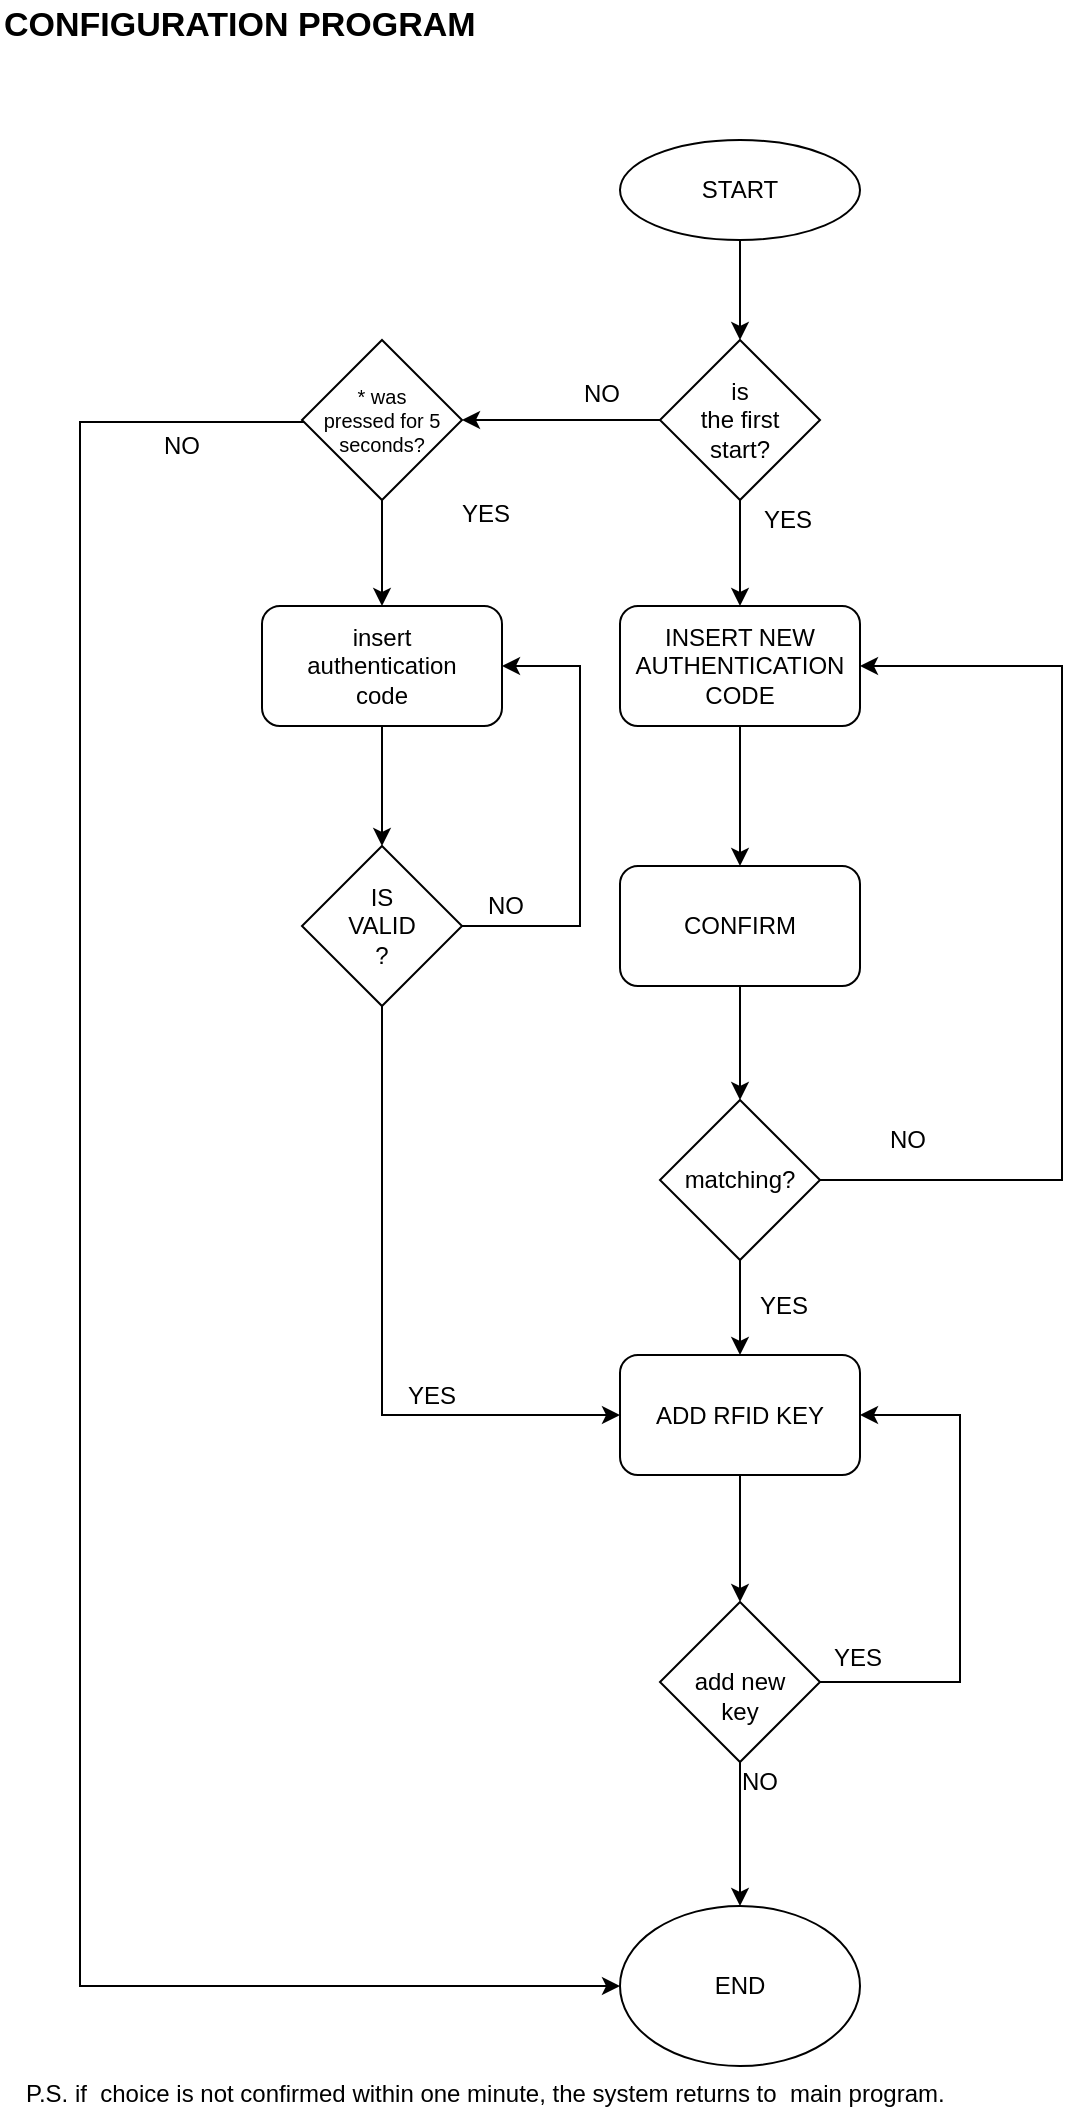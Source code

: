 <mxfile version="11.1.2" type="github"><diagram id="GzJ5kb_HZyxEJcBnKKYt" name="Page-1"><mxGraphModel dx="2031" dy="1061" grid="1" gridSize="10" guides="1" tooltips="1" connect="1" arrows="1" fold="1" page="1" pageScale="1" pageWidth="827" pageHeight="1169" math="0" shadow="0"><root><mxCell id="0"/><mxCell id="1" parent="0"/><mxCell id="JQCsbGnRsWV4-WamZks8-3" style="edgeStyle=orthogonalEdgeStyle;rounded=0;orthogonalLoop=1;jettySize=auto;html=1;entryX=0.5;entryY=0;entryDx=0;entryDy=0;" parent="1" source="JQCsbGnRsWV4-WamZks8-1" target="JQCsbGnRsWV4-WamZks8-2" edge="1"><mxGeometry relative="1" as="geometry"/></mxCell><mxCell id="JQCsbGnRsWV4-WamZks8-1" value="START" style="ellipse;whiteSpace=wrap;html=1;" parent="1" vertex="1"><mxGeometry x="390" y="147" width="120" height="50" as="geometry"/></mxCell><mxCell id="JQCsbGnRsWV4-WamZks8-8" style="edgeStyle=orthogonalEdgeStyle;rounded=0;orthogonalLoop=1;jettySize=auto;html=1;exitX=0.5;exitY=1;exitDx=0;exitDy=0;entryX=0.5;entryY=0;entryDx=0;entryDy=0;" parent="1" source="JQCsbGnRsWV4-WamZks8-2" target="JQCsbGnRsWV4-WamZks8-7" edge="1"><mxGeometry relative="1" as="geometry"><mxPoint x="450" y="357" as="targetPoint"/></mxGeometry></mxCell><mxCell id="ACOr25gVCpzw2QxYrwrL-16" style="edgeStyle=orthogonalEdgeStyle;rounded=0;orthogonalLoop=1;jettySize=auto;html=1;entryX=1;entryY=0.5;entryDx=0;entryDy=0;" parent="1" source="JQCsbGnRsWV4-WamZks8-2" target="ACOr25gVCpzw2QxYrwrL-15" edge="1"><mxGeometry relative="1" as="geometry"/></mxCell><mxCell id="JQCsbGnRsWV4-WamZks8-2" value="&lt;div&gt;is &lt;br&gt;&lt;/div&gt;&lt;div&gt;the first &lt;br&gt;&lt;/div&gt;&lt;div&gt;start?&lt;/div&gt;" style="rhombus;whiteSpace=wrap;html=1;" parent="1" vertex="1"><mxGeometry x="410" y="247" width="80" height="80" as="geometry"/></mxCell><mxCell id="JQCsbGnRsWV4-WamZks8-6" value="NO" style="text;html=1;resizable=0;points=[];autosize=1;align=left;verticalAlign=top;spacingTop=-4;" parent="1" vertex="1"><mxGeometry x="370" y="264" width="30" height="20" as="geometry"/></mxCell><mxCell id="JQCsbGnRsWV4-WamZks8-11" style="edgeStyle=orthogonalEdgeStyle;rounded=0;orthogonalLoop=1;jettySize=auto;html=1;entryX=0.5;entryY=0;entryDx=0;entryDy=0;" parent="1" source="JQCsbGnRsWV4-WamZks8-7" target="ACOr25gVCpzw2QxYrwrL-12" edge="1"><mxGeometry relative="1" as="geometry"><mxPoint x="450" y="470" as="targetPoint"/></mxGeometry></mxCell><mxCell id="JQCsbGnRsWV4-WamZks8-7" value="&lt;div&gt;INSERT NEW&lt;/div&gt;&lt;div&gt;AUTHENTICATION&lt;/div&gt;&lt;div&gt;CODE&lt;/div&gt;" style="rounded=1;whiteSpace=wrap;html=1;" parent="1" vertex="1"><mxGeometry x="390" y="380" width="120" height="60" as="geometry"/></mxCell><mxCell id="JQCsbGnRsWV4-WamZks8-9" value="YES" style="text;html=1;resizable=0;points=[];autosize=1;align=left;verticalAlign=top;spacingTop=-4;" parent="1" vertex="1"><mxGeometry x="460" y="327" width="40" height="20" as="geometry"/></mxCell><mxCell id="ACOr25gVCpzw2QxYrwrL-34" style="edgeStyle=orthogonalEdgeStyle;rounded=0;orthogonalLoop=1;jettySize=auto;html=1;exitX=1;exitY=0.5;exitDx=0;exitDy=0;entryX=1;entryY=0.5;entryDx=0;entryDy=0;" parent="1" source="JQCsbGnRsWV4-WamZks8-10" target="ACOr25gVCpzw2QxYrwrL-22" edge="1"><mxGeometry relative="1" as="geometry"><Array as="points"><mxPoint x="370" y="540"/><mxPoint x="370" y="410"/></Array></mxGeometry></mxCell><mxCell id="ACOr25gVCpzw2QxYrwrL-39" style="edgeStyle=orthogonalEdgeStyle;rounded=0;orthogonalLoop=1;jettySize=auto;html=1;entryX=0;entryY=0.5;entryDx=0;entryDy=0;" parent="1" source="JQCsbGnRsWV4-WamZks8-10" target="ACOr25gVCpzw2QxYrwrL-3" edge="1"><mxGeometry relative="1" as="geometry"><Array as="points"><mxPoint x="271" y="785"/></Array></mxGeometry></mxCell><mxCell id="JQCsbGnRsWV4-WamZks8-10" value="&lt;div&gt;IS &lt;br&gt;&lt;/div&gt;&lt;div&gt;VALID&lt;br&gt;&lt;/div&gt;?" style="rhombus;whiteSpace=wrap;html=1;" parent="1" vertex="1"><mxGeometry x="231" y="500" width="80" height="80" as="geometry"/></mxCell><mxCell id="JQCsbGnRsWV4-WamZks8-13" value="NO" style="text;html=1;resizable=0;points=[];autosize=1;align=left;verticalAlign=top;spacingTop=-4;" parent="1" vertex="1"><mxGeometry x="322" y="520" width="30" height="20" as="geometry"/></mxCell><mxCell id="ACOr25gVCpzw2QxYrwrL-36" style="edgeStyle=orthogonalEdgeStyle;rounded=0;orthogonalLoop=1;jettySize=auto;html=1;entryX=0.5;entryY=0;entryDx=0;entryDy=0;" parent="1" source="ACOr25gVCpzw2QxYrwrL-3" target="ACOr25gVCpzw2QxYrwrL-35" edge="1"><mxGeometry relative="1" as="geometry"/></mxCell><mxCell id="ACOr25gVCpzw2QxYrwrL-3" value="ADD RFID KEY" style="rounded=1;whiteSpace=wrap;html=1;" parent="1" vertex="1"><mxGeometry x="390" y="754.5" width="120" height="60" as="geometry"/></mxCell><mxCell id="ACOr25gVCpzw2QxYrwrL-44" style="edgeStyle=orthogonalEdgeStyle;rounded=0;orthogonalLoop=1;jettySize=auto;html=1;exitX=0.5;exitY=1;exitDx=0;exitDy=0;entryX=0.5;entryY=0;entryDx=0;entryDy=0;" parent="1" source="ACOr25gVCpzw2QxYrwrL-12" target="ACOr25gVCpzw2QxYrwrL-43" edge="1"><mxGeometry relative="1" as="geometry"/></mxCell><mxCell id="ACOr25gVCpzw2QxYrwrL-12" value="CONFIRM" style="rounded=1;whiteSpace=wrap;html=1;" parent="1" vertex="1"><mxGeometry x="390" y="510" width="120" height="60" as="geometry"/></mxCell><mxCell id="ACOr25gVCpzw2QxYrwrL-17" style="edgeStyle=orthogonalEdgeStyle;rounded=0;orthogonalLoop=1;jettySize=auto;html=1;entryX=0;entryY=0.5;entryDx=0;entryDy=0;" parent="1" source="ACOr25gVCpzw2QxYrwrL-15" target="ufUKAyT2OznpqBrO6CIl-1" edge="1"><mxGeometry relative="1" as="geometry"><mxPoint x="120.429" y="380.429" as="targetPoint"/><Array as="points"><mxPoint x="120" y="288"/><mxPoint x="120" y="1070"/></Array></mxGeometry></mxCell><mxCell id="ACOr25gVCpzw2QxYrwrL-24" style="edgeStyle=orthogonalEdgeStyle;rounded=0;orthogonalLoop=1;jettySize=auto;html=1;entryX=0.5;entryY=0;entryDx=0;entryDy=0;" parent="1" source="ACOr25gVCpzw2QxYrwrL-15" target="ACOr25gVCpzw2QxYrwrL-22" edge="1"><mxGeometry relative="1" as="geometry"/></mxCell><mxCell id="ACOr25gVCpzw2QxYrwrL-15" value="&lt;div style=&quot;font-size: 10px&quot;&gt;&lt;font style=&quot;font-size: 10px&quot;&gt;* was &lt;br&gt;&lt;/font&gt;&lt;/div&gt;&lt;div style=&quot;font-size: 10px&quot;&gt;&lt;font style=&quot;font-size: 10px&quot;&gt;pressed for 5 seconds?&lt;/font&gt;&lt;/div&gt;" style="rhombus;whiteSpace=wrap;html=1;" parent="1" vertex="1"><mxGeometry x="231" y="247" width="80" height="80" as="geometry"/></mxCell><mxCell id="ACOr25gVCpzw2QxYrwrL-19" value="NO" style="text;html=1;resizable=0;points=[];autosize=1;align=left;verticalAlign=top;spacingTop=-4;" parent="1" vertex="1"><mxGeometry x="160" y="290" width="30" height="20" as="geometry"/></mxCell><mxCell id="ACOr25gVCpzw2QxYrwrL-20" value="YES" style="text;html=1;resizable=0;points=[];autosize=1;align=left;verticalAlign=top;spacingTop=-4;" parent="1" vertex="1"><mxGeometry x="309" y="324" width="40" height="20" as="geometry"/></mxCell><mxCell id="ACOr25gVCpzw2QxYrwrL-25" style="edgeStyle=orthogonalEdgeStyle;rounded=0;orthogonalLoop=1;jettySize=auto;html=1;entryX=0.5;entryY=0;entryDx=0;entryDy=0;" parent="1" source="ACOr25gVCpzw2QxYrwrL-22" target="JQCsbGnRsWV4-WamZks8-10" edge="1"><mxGeometry relative="1" as="geometry"/></mxCell><mxCell id="ACOr25gVCpzw2QxYrwrL-22" value="&lt;div&gt;insert &lt;br&gt;&lt;/div&gt;&lt;div&gt;authentication&lt;/div&gt;&lt;div&gt;code&lt;/div&gt;" style="rounded=1;whiteSpace=wrap;html=1;" parent="1" vertex="1"><mxGeometry x="211" y="380" width="120" height="60" as="geometry"/></mxCell><mxCell id="ACOr25gVCpzw2QxYrwrL-33" value="YES" style="text;html=1;resizable=0;points=[];autosize=1;align=left;verticalAlign=top;spacingTop=-4;" parent="1" vertex="1"><mxGeometry x="282" y="764.5" width="40" height="20" as="geometry"/></mxCell><mxCell id="ACOr25gVCpzw2QxYrwrL-37" style="edgeStyle=orthogonalEdgeStyle;rounded=0;orthogonalLoop=1;jettySize=auto;html=1;entryX=0.5;entryY=0;entryDx=0;entryDy=0;" parent="1" source="ACOr25gVCpzw2QxYrwrL-35" target="ufUKAyT2OznpqBrO6CIl-1" edge="1"><mxGeometry relative="1" as="geometry"><mxPoint x="450" y="1021" as="targetPoint"/></mxGeometry></mxCell><mxCell id="ACOr25gVCpzw2QxYrwrL-38" style="edgeStyle=orthogonalEdgeStyle;rounded=0;orthogonalLoop=1;jettySize=auto;html=1;entryX=1;entryY=0.5;entryDx=0;entryDy=0;" parent="1" source="ACOr25gVCpzw2QxYrwrL-35" target="ACOr25gVCpzw2QxYrwrL-3" edge="1"><mxGeometry relative="1" as="geometry"><Array as="points"><mxPoint x="560" y="918"/><mxPoint x="560" y="785"/></Array></mxGeometry></mxCell><mxCell id="ACOr25gVCpzw2QxYrwrL-35" value="&lt;div&gt;&lt;br&gt;&lt;/div&gt;&lt;div&gt;add new&lt;/div&gt;&lt;div&gt;key&lt;br&gt;&lt;/div&gt;" style="rhombus;whiteSpace=wrap;html=1;" parent="1" vertex="1"><mxGeometry x="410" y="878" width="80" height="80" as="geometry"/></mxCell><mxCell id="ACOr25gVCpzw2QxYrwrL-40" value="YES" style="text;html=1;resizable=0;points=[];autosize=1;align=left;verticalAlign=top;spacingTop=-4;" parent="1" vertex="1"><mxGeometry x="495" y="895.5" width="40" height="20" as="geometry"/></mxCell><mxCell id="ACOr25gVCpzw2QxYrwrL-41" value="NO" style="text;html=1;resizable=0;points=[];autosize=1;align=left;verticalAlign=top;spacingTop=-4;" parent="1" vertex="1"><mxGeometry x="449" y="958" width="30" height="20" as="geometry"/></mxCell><mxCell id="ACOr25gVCpzw2QxYrwrL-42" value="P.S. if&amp;nbsp; choice is not confirmed within one minute, the system returns to&amp;nbsp; main program." style="text;html=1;resizable=0;points=[];autosize=1;align=left;verticalAlign=top;spacingTop=-4;" parent="1" vertex="1"><mxGeometry x="91" y="1114" width="490" height="20" as="geometry"/></mxCell><mxCell id="ACOr25gVCpzw2QxYrwrL-45" style="edgeStyle=orthogonalEdgeStyle;rounded=0;orthogonalLoop=1;jettySize=auto;html=1;exitX=1;exitY=0.5;exitDx=0;exitDy=0;entryX=1;entryY=0.5;entryDx=0;entryDy=0;" parent="1" source="ACOr25gVCpzw2QxYrwrL-43" target="JQCsbGnRsWV4-WamZks8-7" edge="1"><mxGeometry relative="1" as="geometry"><Array as="points"><mxPoint x="611" y="667"/><mxPoint x="611" y="410"/></Array></mxGeometry></mxCell><mxCell id="ACOr25gVCpzw2QxYrwrL-47" style="edgeStyle=orthogonalEdgeStyle;rounded=0;orthogonalLoop=1;jettySize=auto;html=1;exitX=0.5;exitY=1;exitDx=0;exitDy=0;entryX=0.5;entryY=0;entryDx=0;entryDy=0;" parent="1" source="ACOr25gVCpzw2QxYrwrL-43" target="ACOr25gVCpzw2QxYrwrL-3" edge="1"><mxGeometry relative="1" as="geometry"/></mxCell><mxCell id="ACOr25gVCpzw2QxYrwrL-43" value="matching?" style="rhombus;whiteSpace=wrap;html=1;" parent="1" vertex="1"><mxGeometry x="410" y="627" width="80" height="80" as="geometry"/></mxCell><mxCell id="ACOr25gVCpzw2QxYrwrL-46" value="NO" style="text;html=1;resizable=0;points=[];autosize=1;align=left;verticalAlign=top;spacingTop=-4;" parent="1" vertex="1"><mxGeometry x="523" y="637" width="30" height="20" as="geometry"/></mxCell><mxCell id="ACOr25gVCpzw2QxYrwrL-48" value="YES" style="text;html=1;resizable=0;points=[];autosize=1;align=left;verticalAlign=top;spacingTop=-4;" parent="1" vertex="1"><mxGeometry x="458" y="720" width="40" height="20" as="geometry"/></mxCell><mxCell id="ufUKAyT2OznpqBrO6CIl-1" value="END" style="ellipse;whiteSpace=wrap;html=1;" vertex="1" parent="1"><mxGeometry x="390" y="1030" width="120" height="80" as="geometry"/></mxCell><mxCell id="ufUKAyT2OznpqBrO6CIl-2" value="&lt;font style=&quot;font-size: 17px&quot;&gt;&lt;b&gt;&lt;font style=&quot;font-size: 17px&quot;&gt;CONFIGURATION PROGRAM&lt;/font&gt;&lt;/b&gt;&lt;/font&gt;" style="text;html=1;resizable=0;points=[];autosize=1;align=left;verticalAlign=top;spacingTop=-4;strokeWidth=3;" vertex="1" parent="1"><mxGeometry x="80" y="77" width="250" height="20" as="geometry"/></mxCell></root></mxGraphModel></diagram></mxfile>